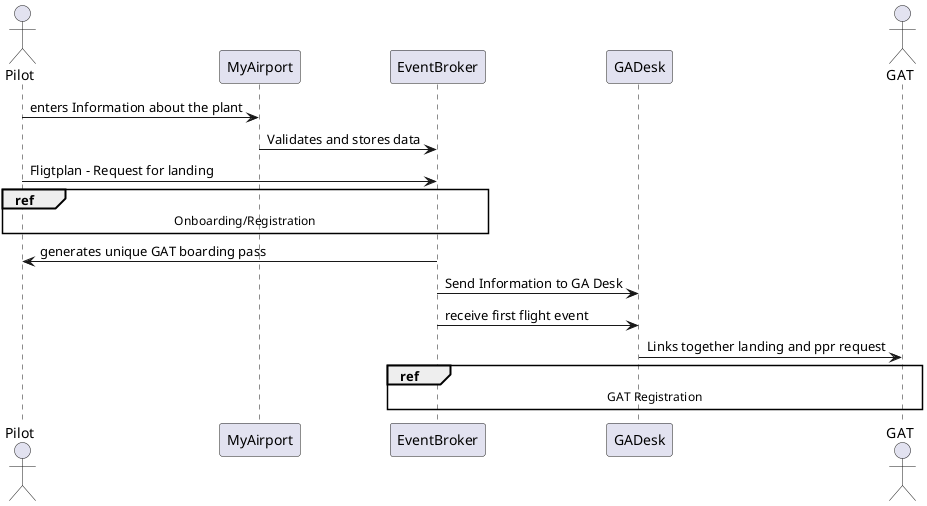 @startuml
actor Pilot
participant MyAirport
participant EventBroker
participant GADesk
actor GAT

Pilot -> MyAirport : enters Information about the plant
MyAirport -> EventBroker : Validates and stores data
Pilot -> EventBroker : Fligtplan - Request for landing
ref over Pilot, MyAirport,EventBroker
  Onboarding/Registration
end ref

EventBroker -> Pilot : generates unique GAT boarding pass
EventBroker -> GADesk : Send Information to GA Desk
EventBroker -> GADesk : receive first flight event
GADesk -> GAT : Links together landing and ppr request

ref over EventBroker, GADesk, GAT
  GAT Registration
end ref

@enduml
